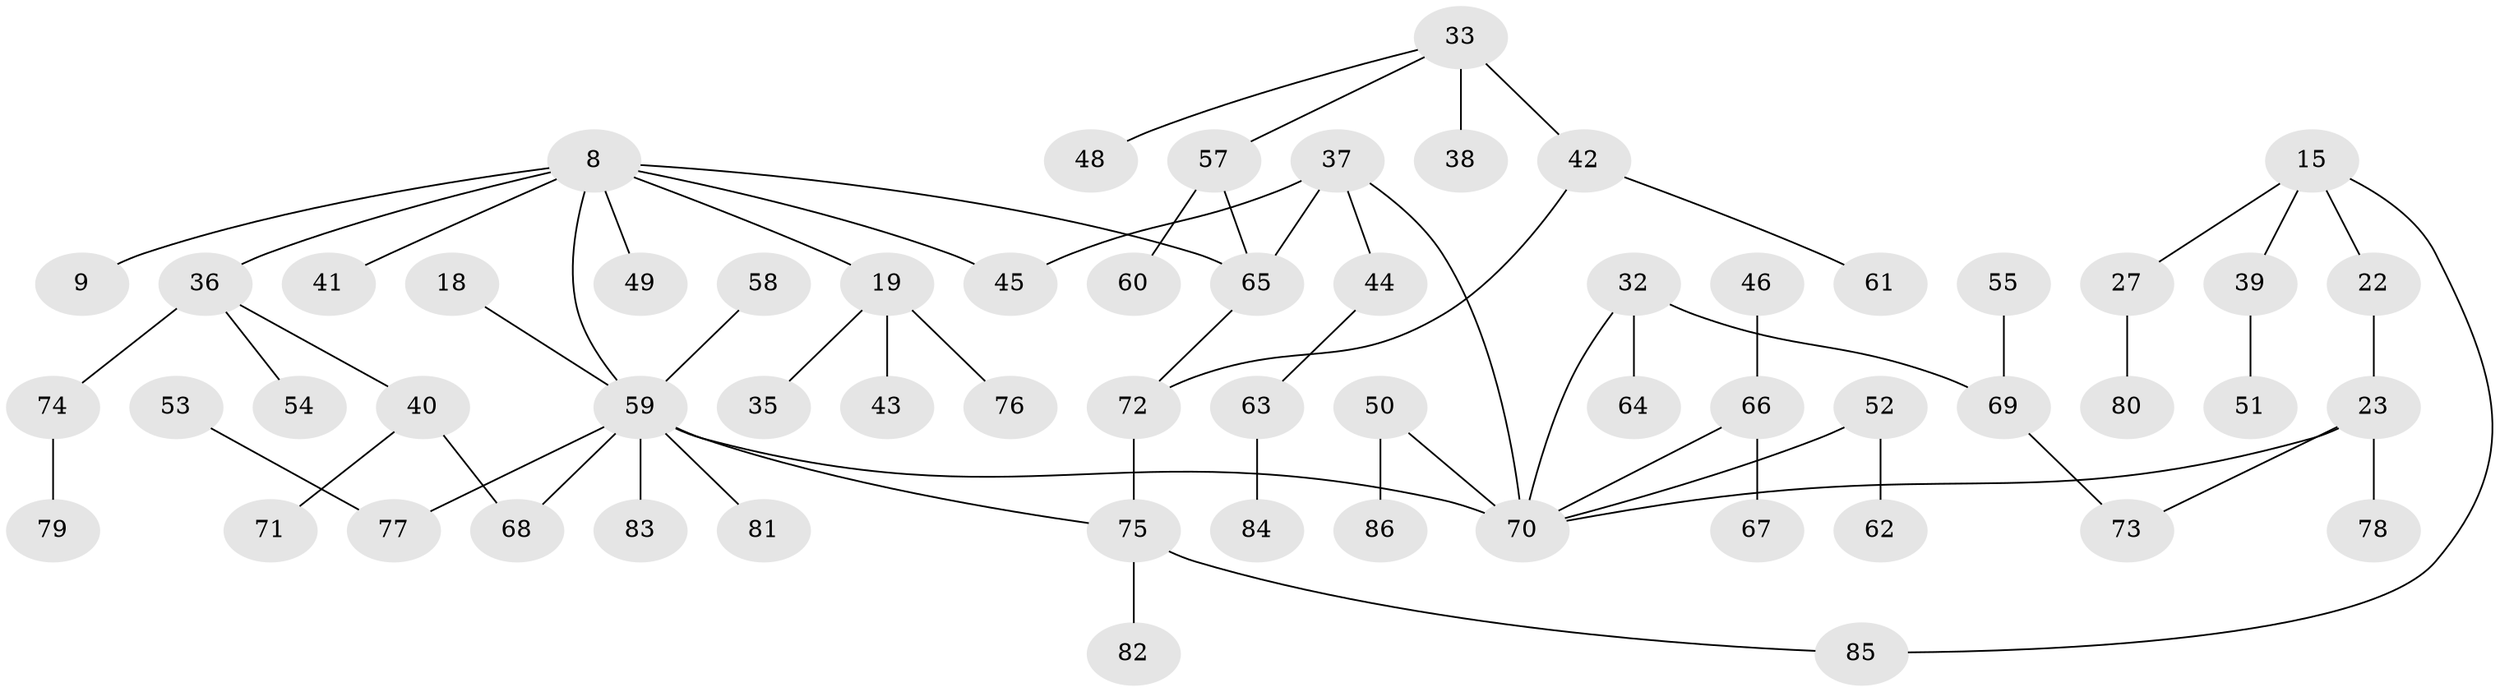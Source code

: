 // original degree distribution, {7: 0.023255813953488372, 3: 0.19767441860465115, 5: 0.023255813953488372, 9: 0.011627906976744186, 2: 0.29069767441860467, 1: 0.37209302325581395, 4: 0.08139534883720931}
// Generated by graph-tools (version 1.1) at 2025/45/03/04/25 21:45:06]
// undirected, 60 vertices, 66 edges
graph export_dot {
graph [start="1"]
  node [color=gray90,style=filled];
  8 [super="+6"];
  9;
  15;
  18 [super="+13"];
  19;
  22;
  23;
  27;
  32;
  33;
  35;
  36 [super="+10+30"];
  37 [super="+28"];
  38;
  39;
  40;
  41;
  42 [super="+20"];
  43;
  44;
  45;
  46;
  48;
  49;
  50;
  51;
  52;
  53;
  54;
  55;
  57 [super="+47"];
  58;
  59 [super="+17+2+24"];
  60;
  61;
  62;
  63;
  64;
  65 [super="+29"];
  66 [super="+26"];
  67;
  68;
  69 [super="+34"];
  70 [super="+56+7+25"];
  71;
  72 [super="+31"];
  73;
  74;
  75 [super="+4"];
  76;
  77 [super="+21"];
  78;
  79;
  80;
  81;
  82;
  83;
  84;
  85 [super="+12"];
  86;
  8 -- 45;
  8 -- 65 [weight=2];
  8 -- 41;
  8 -- 9;
  8 -- 49;
  8 -- 19;
  8 -- 59;
  8 -- 36 [weight=2];
  15 -- 22;
  15 -- 27;
  15 -- 39;
  15 -- 85;
  18 -- 59;
  19 -- 35;
  19 -- 43;
  19 -- 76;
  22 -- 23;
  23 -- 78;
  23 -- 73;
  23 -- 70;
  27 -- 80;
  32 -- 64;
  32 -- 70;
  32 -- 69;
  33 -- 38;
  33 -- 48;
  33 -- 42 [weight=2];
  33 -- 57;
  36 -- 74;
  36 -- 54;
  36 -- 40;
  37 -- 44;
  37 -- 65;
  37 -- 45;
  37 -- 70;
  39 -- 51;
  40 -- 68;
  40 -- 71;
  42 -- 61;
  42 -- 72;
  44 -- 63;
  46 -- 66;
  50 -- 86;
  50 -- 70;
  52 -- 62;
  52 -- 70;
  53 -- 77;
  55 -- 69;
  57 -- 60;
  57 -- 65;
  58 -- 59;
  59 -- 81;
  59 -- 83;
  59 -- 75;
  59 -- 70 [weight=2];
  59 -- 68;
  59 -- 77;
  63 -- 84;
  65 -- 72;
  66 -- 67;
  66 -- 70;
  69 -- 73;
  72 -- 75 [weight=2];
  74 -- 79;
  75 -- 82;
  75 -- 85;
}
